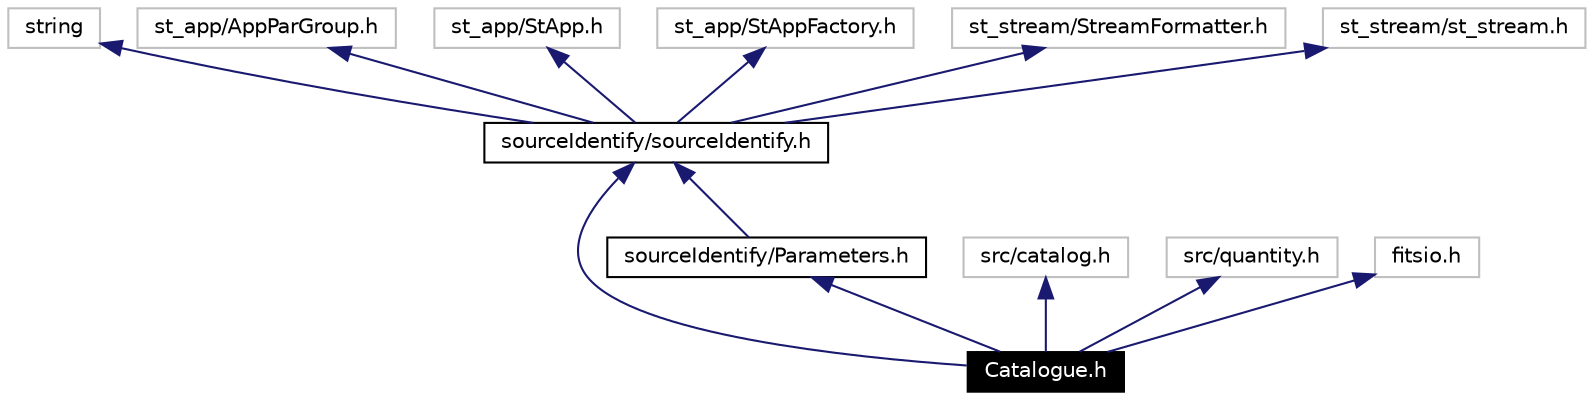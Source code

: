 digraph inheritance
{
  Node15 [shape="box",label="Catalogue.h",fontsize=10,height=0.2,width=0.4,fontname="Helvetica",color="black",style="filled" fontcolor="white"];
  Node16 -> Node15 [dir=back,color="midnightblue",fontsize=10,style="solid",fontname="Helvetica"];
  Node16 [shape="box",label="sourceIdentify/sourceIdentify.h",fontsize=10,height=0.2,width=0.4,fontname="Helvetica",color="black",URL="$source_identify_8h.html"];
  Node17 -> Node16 [dir=back,color="midnightblue",fontsize=10,style="solid",fontname="Helvetica"];
  Node17 [shape="box",label="string",fontsize=10,height=0.2,width=0.4,fontname="Helvetica",color="grey75"];
  Node18 -> Node16 [dir=back,color="midnightblue",fontsize=10,style="solid",fontname="Helvetica"];
  Node18 [shape="box",label="st_app/AppParGroup.h",fontsize=10,height=0.2,width=0.4,fontname="Helvetica",color="grey75"];
  Node19 -> Node16 [dir=back,color="midnightblue",fontsize=10,style="solid",fontname="Helvetica"];
  Node19 [shape="box",label="st_app/StApp.h",fontsize=10,height=0.2,width=0.4,fontname="Helvetica",color="grey75"];
  Node20 -> Node16 [dir=back,color="midnightblue",fontsize=10,style="solid",fontname="Helvetica"];
  Node20 [shape="box",label="st_app/StAppFactory.h",fontsize=10,height=0.2,width=0.4,fontname="Helvetica",color="grey75"];
  Node21 -> Node16 [dir=back,color="midnightblue",fontsize=10,style="solid",fontname="Helvetica"];
  Node21 [shape="box",label="st_stream/StreamFormatter.h",fontsize=10,height=0.2,width=0.4,fontname="Helvetica",color="grey75"];
  Node22 -> Node16 [dir=back,color="midnightblue",fontsize=10,style="solid",fontname="Helvetica"];
  Node22 [shape="box",label="st_stream/st_stream.h",fontsize=10,height=0.2,width=0.4,fontname="Helvetica",color="grey75"];
  Node23 -> Node15 [dir=back,color="midnightblue",fontsize=10,style="solid",fontname="Helvetica"];
  Node23 [shape="box",label="sourceIdentify/Parameters.h",fontsize=10,height=0.2,width=0.4,fontname="Helvetica",color="black",URL="$_parameters_8h.html"];
  Node16 -> Node23 [dir=back,color="midnightblue",fontsize=10,style="solid",fontname="Helvetica"];
  Node24 -> Node15 [dir=back,color="midnightblue",fontsize=10,style="solid",fontname="Helvetica"];
  Node24 [shape="box",label="src/catalog.h",fontsize=10,height=0.2,width=0.4,fontname="Helvetica",color="grey75"];
  Node25 -> Node15 [dir=back,color="midnightblue",fontsize=10,style="solid",fontname="Helvetica"];
  Node25 [shape="box",label="src/quantity.h",fontsize=10,height=0.2,width=0.4,fontname="Helvetica",color="grey75"];
  Node26 -> Node15 [dir=back,color="midnightblue",fontsize=10,style="solid",fontname="Helvetica"];
  Node26 [shape="box",label="fitsio.h",fontsize=10,height=0.2,width=0.4,fontname="Helvetica",color="grey75"];
}
